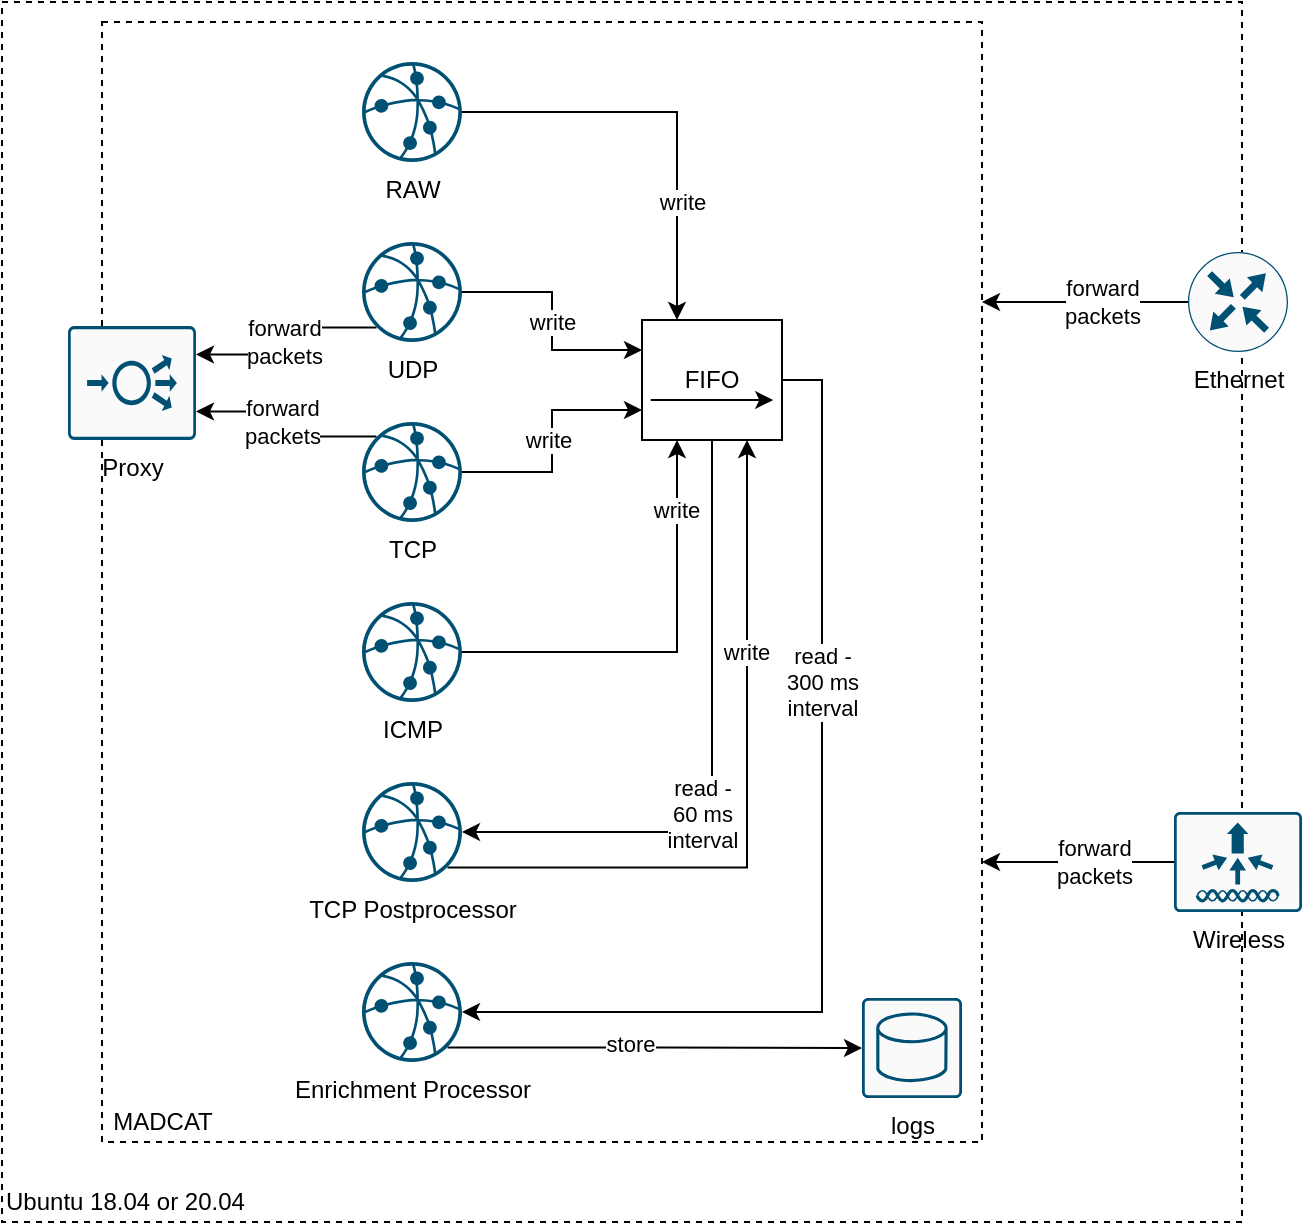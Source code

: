 <mxfile version="15.5.9" type="device"><diagram id="4YU1opOVpdnuWvdDQJoH" name="Page-1"><mxGraphModel dx="1864" dy="918" grid="1" gridSize="10" guides="1" tooltips="1" connect="1" arrows="1" fold="1" page="1" pageScale="1" pageWidth="850" pageHeight="1100" math="0" shadow="0"><root><mxCell id="0"/><mxCell id="1" parent="0"/><mxCell id="NLrb0ki9sZoOn-jEIOB6-58" value="" style="rounded=0;whiteSpace=wrap;html=1;dashed=1;fillColor=none;" vertex="1" parent="1"><mxGeometry x="-80" y="380" width="620" height="610" as="geometry"/></mxCell><mxCell id="NLrb0ki9sZoOn-jEIOB6-56" value="" style="rounded=0;whiteSpace=wrap;html=1;dashed=1;fillColor=none;" vertex="1" parent="1"><mxGeometry x="-30" y="390" width="440" height="560" as="geometry"/></mxCell><mxCell id="EdoOuM08_rGOHBUuV9PM-1" style="edgeStyle=orthogonalEdgeStyle;rounded=0;orthogonalLoop=1;jettySize=auto;html=1;exitX=0;exitY=0.5;exitDx=0;exitDy=0;exitPerimeter=0;entryX=1;entryY=0.25;entryDx=0;entryDy=0;" edge="1" parent="1" source="NLrb0ki9sZoOn-jEIOB6-1" target="NLrb0ki9sZoOn-jEIOB6-56"><mxGeometry relative="1" as="geometry"/></mxCell><mxCell id="EdoOuM08_rGOHBUuV9PM-14" value="&lt;div&gt;forward&lt;/div&gt;&lt;div&gt;packets&lt;/div&gt;" style="edgeLabel;html=1;align=center;verticalAlign=middle;resizable=0;points=[];" vertex="1" connectable="0" parent="EdoOuM08_rGOHBUuV9PM-1"><mxGeometry x="0.115" y="-1" relative="1" as="geometry"><mxPoint x="14" y="1" as="offset"/></mxGeometry></mxCell><mxCell id="NLrb0ki9sZoOn-jEIOB6-1" value="&lt;div&gt;Ethernet&lt;/div&gt;" style="sketch=0;points=[[0.5,0,0],[1,0.5,0],[0.5,1,0],[0,0.5,0],[0.145,0.145,0],[0.856,0.145,0],[0.855,0.856,0],[0.145,0.855,0]];verticalLabelPosition=bottom;html=1;verticalAlign=top;aspect=fixed;align=center;pointerEvents=1;shape=mxgraph.cisco19.rect;prIcon=router;fillColor=#FAFAFA;strokeColor=#005073;" vertex="1" parent="1"><mxGeometry x="513" y="505" width="50" height="50" as="geometry"/></mxCell><mxCell id="NLrb0ki9sZoOn-jEIOB6-54" style="edgeStyle=orthogonalEdgeStyle;rounded=0;orthogonalLoop=1;jettySize=auto;html=1;exitX=0.145;exitY=0.145;exitDx=0;exitDy=0;exitPerimeter=0;entryX=1;entryY=0.75;entryDx=0;entryDy=0;entryPerimeter=0;" edge="1" parent="1" source="NLrb0ki9sZoOn-jEIOB6-3" target="NLrb0ki9sZoOn-jEIOB6-11"><mxGeometry relative="1" as="geometry"/></mxCell><mxCell id="EdoOuM08_rGOHBUuV9PM-24" value="&lt;div&gt;forward&lt;/div&gt;&lt;div&gt;packets&lt;br&gt;&lt;/div&gt;" style="edgeLabel;html=1;align=center;verticalAlign=middle;resizable=0;points=[];" vertex="1" connectable="0" parent="NLrb0ki9sZoOn-jEIOB6-54"><mxGeometry x="0.282" y="-1" relative="1" as="geometry"><mxPoint x="6" y="6" as="offset"/></mxGeometry></mxCell><mxCell id="EdoOuM08_rGOHBUuV9PM-8" style="edgeStyle=orthogonalEdgeStyle;rounded=0;orthogonalLoop=1;jettySize=auto;html=1;exitX=1;exitY=0.5;exitDx=0;exitDy=0;exitPerimeter=0;entryX=0;entryY=0.75;entryDx=0;entryDy=0;" edge="1" parent="1" source="NLrb0ki9sZoOn-jEIOB6-3" target="EdoOuM08_rGOHBUuV9PM-4"><mxGeometry relative="1" as="geometry"/></mxCell><mxCell id="EdoOuM08_rGOHBUuV9PM-18" value="write" style="edgeLabel;html=1;align=center;verticalAlign=middle;resizable=0;points=[];" vertex="1" connectable="0" parent="EdoOuM08_rGOHBUuV9PM-8"><mxGeometry x="-0.086" y="2" relative="1" as="geometry"><mxPoint y="-6" as="offset"/></mxGeometry></mxCell><mxCell id="NLrb0ki9sZoOn-jEIOB6-3" value="TCP" style="sketch=0;points=[[0.5,0,0],[1,0.5,0],[0.5,1,0],[0,0.5,0],[0.145,0.145,0],[0.856,0.145,0],[0.855,0.856,0],[0.145,0.855,0]];verticalLabelPosition=bottom;html=1;verticalAlign=top;aspect=fixed;align=center;pointerEvents=1;shape=mxgraph.cisco19.vts;fillColor=#005073;strokeColor=none;" vertex="1" parent="1"><mxGeometry x="100" y="590" width="50" height="50" as="geometry"/></mxCell><mxCell id="EdoOuM08_rGOHBUuV9PM-10" style="edgeStyle=orthogonalEdgeStyle;rounded=0;orthogonalLoop=1;jettySize=auto;html=1;exitX=1;exitY=0.5;exitDx=0;exitDy=0;exitPerimeter=0;entryX=0.25;entryY=1;entryDx=0;entryDy=0;" edge="1" parent="1" source="NLrb0ki9sZoOn-jEIOB6-4" target="EdoOuM08_rGOHBUuV9PM-4"><mxGeometry relative="1" as="geometry"/></mxCell><mxCell id="EdoOuM08_rGOHBUuV9PM-20" value="write" style="edgeLabel;html=1;align=center;verticalAlign=middle;resizable=0;points=[];" vertex="1" connectable="0" parent="EdoOuM08_rGOHBUuV9PM-10"><mxGeometry x="0.673" y="1" relative="1" as="geometry"><mxPoint as="offset"/></mxGeometry></mxCell><mxCell id="NLrb0ki9sZoOn-jEIOB6-4" value="&lt;div&gt;ICMP&lt;/div&gt;" style="sketch=0;points=[[0.5,0,0],[1,0.5,0],[0.5,1,0],[0,0.5,0],[0.145,0.145,0],[0.856,0.145,0],[0.855,0.856,0],[0.145,0.855,0]];verticalLabelPosition=bottom;html=1;verticalAlign=top;aspect=fixed;align=center;pointerEvents=1;shape=mxgraph.cisco19.vts;fillColor=#005073;strokeColor=none;" vertex="1" parent="1"><mxGeometry x="100" y="680" width="50" height="50" as="geometry"/></mxCell><mxCell id="NLrb0ki9sZoOn-jEIOB6-53" style="edgeStyle=orthogonalEdgeStyle;rounded=0;orthogonalLoop=1;jettySize=auto;html=1;exitX=0.145;exitY=0.855;exitDx=0;exitDy=0;exitPerimeter=0;entryX=1;entryY=0.25;entryDx=0;entryDy=0;entryPerimeter=0;" edge="1" parent="1" source="NLrb0ki9sZoOn-jEIOB6-5" target="NLrb0ki9sZoOn-jEIOB6-11"><mxGeometry relative="1" as="geometry"/></mxCell><mxCell id="EdoOuM08_rGOHBUuV9PM-23" value="&lt;div&gt;forward&lt;/div&gt;&lt;div&gt;packets&lt;/div&gt;" style="edgeLabel;html=1;align=center;verticalAlign=middle;resizable=0;points=[];" vertex="1" connectable="0" parent="NLrb0ki9sZoOn-jEIOB6-53"><mxGeometry x="-0.045" y="-2" relative="1" as="geometry"><mxPoint x="4" y="6" as="offset"/></mxGeometry></mxCell><mxCell id="EdoOuM08_rGOHBUuV9PM-7" value="write" style="edgeStyle=orthogonalEdgeStyle;rounded=0;orthogonalLoop=1;jettySize=auto;html=1;exitX=1;exitY=0.5;exitDx=0;exitDy=0;exitPerimeter=0;entryX=0;entryY=0.25;entryDx=0;entryDy=0;" edge="1" parent="1" source="NLrb0ki9sZoOn-jEIOB6-5" target="EdoOuM08_rGOHBUuV9PM-4"><mxGeometry relative="1" as="geometry"/></mxCell><mxCell id="NLrb0ki9sZoOn-jEIOB6-5" value="UDP" style="sketch=0;points=[[0.5,0,0],[1,0.5,0],[0.5,1,0],[0,0.5,0],[0.145,0.145,0],[0.856,0.145,0],[0.855,0.856,0],[0.145,0.855,0]];verticalLabelPosition=bottom;html=1;verticalAlign=top;aspect=fixed;align=center;pointerEvents=1;shape=mxgraph.cisco19.vts;fillColor=#005073;strokeColor=none;" vertex="1" parent="1"><mxGeometry x="100" y="500" width="50" height="50" as="geometry"/></mxCell><mxCell id="NLrb0ki9sZoOn-jEIOB6-11" value="Proxy" style="sketch=0;points=[[0.015,0.015,0],[0.985,0.015,0],[0.985,0.985,0],[0.015,0.985,0],[0.25,0,0],[0.5,0,0],[0.75,0,0],[1,0.25,0],[1,0.5,0],[1,0.75,0],[0.75,1,0],[0.5,1,0],[0.25,1,0],[0,0.75,0],[0,0.5,0],[0,0.25,0]];verticalLabelPosition=bottom;html=1;verticalAlign=top;aspect=fixed;align=center;pointerEvents=1;shape=mxgraph.cisco19.rect;prIcon=load_balancer;fillColor=#FAFAFA;strokeColor=#005073;" vertex="1" parent="1"><mxGeometry x="-47" y="542" width="64" height="57" as="geometry"/></mxCell><mxCell id="EdoOuM08_rGOHBUuV9PM-2" style="edgeStyle=orthogonalEdgeStyle;rounded=0;orthogonalLoop=1;jettySize=auto;html=1;exitX=0;exitY=0.5;exitDx=0;exitDy=0;exitPerimeter=0;entryX=1;entryY=0.75;entryDx=0;entryDy=0;" edge="1" parent="1" source="NLrb0ki9sZoOn-jEIOB6-18" target="NLrb0ki9sZoOn-jEIOB6-56"><mxGeometry relative="1" as="geometry"/></mxCell><mxCell id="EdoOuM08_rGOHBUuV9PM-15" value="&lt;div&gt;forward&lt;/div&gt;&lt;div&gt;packets&lt;br&gt;&lt;/div&gt;" style="edgeLabel;html=1;align=center;verticalAlign=middle;resizable=0;points=[];" vertex="1" connectable="0" parent="EdoOuM08_rGOHBUuV9PM-2"><mxGeometry x="-0.164" relative="1" as="geometry"><mxPoint as="offset"/></mxGeometry></mxCell><mxCell id="NLrb0ki9sZoOn-jEIOB6-18" value="Wireless" style="sketch=0;points=[[0.015,0.015,0],[0.985,0.015,0],[0.985,0.985,0],[0.015,0.985,0],[0.25,0,0],[0.5,0,0],[0.75,0,0],[1,0.25,0],[1,0.5,0],[1,0.75,0],[0.75,1,0],[0.5,1,0],[0.25,1,0],[0,0.75,0],[0,0.5,0],[0,0.25,0]];verticalLabelPosition=bottom;html=1;verticalAlign=top;aspect=fixed;align=center;pointerEvents=1;shape=mxgraph.cisco19.rect;prIcon=wireless_lan_controller;fillColor=#FAFAFA;strokeColor=#005073;" vertex="1" parent="1"><mxGeometry x="506" y="785" width="64" height="50" as="geometry"/></mxCell><mxCell id="EdoOuM08_rGOHBUuV9PM-9" style="edgeStyle=orthogonalEdgeStyle;rounded=0;orthogonalLoop=1;jettySize=auto;html=1;exitX=1;exitY=0.5;exitDx=0;exitDy=0;exitPerimeter=0;entryX=0.25;entryY=0;entryDx=0;entryDy=0;" edge="1" parent="1" source="NLrb0ki9sZoOn-jEIOB6-20" target="EdoOuM08_rGOHBUuV9PM-4"><mxGeometry relative="1" as="geometry"/></mxCell><mxCell id="EdoOuM08_rGOHBUuV9PM-19" value="write" style="edgeLabel;html=1;align=center;verticalAlign=middle;resizable=0;points=[];" vertex="1" connectable="0" parent="EdoOuM08_rGOHBUuV9PM-9"><mxGeometry x="-0.445" y="-1" relative="1" as="geometry"><mxPoint x="51" y="44" as="offset"/></mxGeometry></mxCell><mxCell id="NLrb0ki9sZoOn-jEIOB6-20" value="RAW" style="sketch=0;points=[[0.5,0,0],[1,0.5,0],[0.5,1,0],[0,0.5,0],[0.145,0.145,0],[0.856,0.145,0],[0.855,0.856,0],[0.145,0.855,0]];verticalLabelPosition=bottom;html=1;verticalAlign=top;aspect=fixed;align=center;pointerEvents=1;shape=mxgraph.cisco19.vts;fillColor=#005073;strokeColor=none;" vertex="1" parent="1"><mxGeometry x="100" y="410" width="50" height="50" as="geometry"/></mxCell><mxCell id="NLrb0ki9sZoOn-jEIOB6-39" style="edgeStyle=orthogonalEdgeStyle;rounded=0;orthogonalLoop=1;jettySize=auto;html=1;exitX=0.855;exitY=0.856;exitDx=0;exitDy=0;exitPerimeter=0;entryX=0;entryY=0.5;entryDx=0;entryDy=0;entryPerimeter=0;" edge="1" parent="1" source="NLrb0ki9sZoOn-jEIOB6-26" target="NLrb0ki9sZoOn-jEIOB6-28"><mxGeometry relative="1" as="geometry"><mxPoint x="330" y="903" as="targetPoint"/></mxGeometry></mxCell><mxCell id="EdoOuM08_rGOHBUuV9PM-16" value="store" style="edgeLabel;html=1;align=center;verticalAlign=middle;resizable=0;points=[];" vertex="1" connectable="0" parent="NLrb0ki9sZoOn-jEIOB6-39"><mxGeometry x="-0.155" y="2" relative="1" as="geometry"><mxPoint x="3" as="offset"/></mxGeometry></mxCell><mxCell id="NLrb0ki9sZoOn-jEIOB6-26" value="Enrichment Processor" style="sketch=0;points=[[0.5,0,0],[1,0.5,0],[0.5,1,0],[0,0.5,0],[0.145,0.145,0],[0.856,0.145,0],[0.855,0.856,0],[0.145,0.855,0]];verticalLabelPosition=bottom;html=1;verticalAlign=top;aspect=fixed;align=center;pointerEvents=1;shape=mxgraph.cisco19.vts;fillColor=#005073;strokeColor=none;dashed=1;" vertex="1" parent="1"><mxGeometry x="100" y="860" width="50" height="50" as="geometry"/></mxCell><mxCell id="EdoOuM08_rGOHBUuV9PM-12" style="edgeStyle=orthogonalEdgeStyle;rounded=0;orthogonalLoop=1;jettySize=auto;html=1;exitX=0.855;exitY=0.856;exitDx=0;exitDy=0;exitPerimeter=0;entryX=0.75;entryY=1;entryDx=0;entryDy=0;" edge="1" parent="1" source="NLrb0ki9sZoOn-jEIOB6-27" target="EdoOuM08_rGOHBUuV9PM-4"><mxGeometry relative="1" as="geometry"/></mxCell><mxCell id="EdoOuM08_rGOHBUuV9PM-22" value="write" style="edgeLabel;html=1;align=center;verticalAlign=middle;resizable=0;points=[];" vertex="1" connectable="0" parent="EdoOuM08_rGOHBUuV9PM-12"><mxGeometry x="0.497" y="1" relative="1" as="geometry"><mxPoint y="14" as="offset"/></mxGeometry></mxCell><mxCell id="NLrb0ki9sZoOn-jEIOB6-27" value="TCP Postprocessor" style="sketch=0;points=[[0.5,0,0],[1,0.5,0],[0.5,1,0],[0,0.5,0],[0.145,0.145,0],[0.856,0.145,0],[0.855,0.856,0],[0.145,0.855,0]];verticalLabelPosition=bottom;html=1;verticalAlign=top;aspect=fixed;align=center;pointerEvents=1;shape=mxgraph.cisco19.vts;fillColor=#005073;strokeColor=none;dashed=1;" vertex="1" parent="1"><mxGeometry x="100" y="770" width="50" height="50" as="geometry"/></mxCell><mxCell id="NLrb0ki9sZoOn-jEIOB6-28" value="logs" style="sketch=0;points=[[0.015,0.015,0],[0.985,0.015,0],[0.985,0.985,0],[0.015,0.985,0],[0.25,0,0],[0.5,0,0],[0.75,0,0],[1,0.25,0],[1,0.5,0],[1,0.75,0],[0.75,1,0],[0.5,1,0],[0.25,1,0],[0,0.75,0],[0,0.5,0],[0,0.25,0]];verticalLabelPosition=bottom;html=1;verticalAlign=top;aspect=fixed;align=center;pointerEvents=1;shape=mxgraph.cisco19.rect;prIcon=database_relational;fillColor=#FAFAFA;strokeColor=#005073;dashed=1;" vertex="1" parent="1"><mxGeometry x="350" y="878" width="50" height="50" as="geometry"/></mxCell><mxCell id="NLrb0ki9sZoOn-jEIOB6-57" value="MADCAT" style="text;html=1;align=center;verticalAlign=middle;resizable=0;points=[];autosize=1;strokeColor=none;fillColor=none;" vertex="1" parent="1"><mxGeometry x="-30" y="930" width="60" height="20" as="geometry"/></mxCell><mxCell id="NLrb0ki9sZoOn-jEIOB6-59" value="&lt;div align=&quot;left&quot;&gt;Ubuntu 18.04 or 20.04&lt;br&gt;&lt;/div&gt;" style="text;html=1;align=left;verticalAlign=middle;resizable=0;points=[];autosize=1;strokeColor=none;fillColor=none;" vertex="1" parent="1"><mxGeometry x="-80" y="970" width="130" height="20" as="geometry"/></mxCell><mxCell id="EdoOuM08_rGOHBUuV9PM-6" value="" style="group" vertex="1" connectable="0" parent="1"><mxGeometry x="240" y="539" width="70" height="60" as="geometry"/></mxCell><mxCell id="EdoOuM08_rGOHBUuV9PM-4" value="FIFO" style="rounded=0;whiteSpace=wrap;html=1;fillColor=none;" vertex="1" parent="EdoOuM08_rGOHBUuV9PM-6"><mxGeometry width="70" height="60" as="geometry"/></mxCell><mxCell id="EdoOuM08_rGOHBUuV9PM-5" value="" style="endArrow=classic;html=1;rounded=0;" edge="1" parent="EdoOuM08_rGOHBUuV9PM-6"><mxGeometry width="50" height="50" relative="1" as="geometry"><mxPoint x="4.375" y="40" as="sourcePoint"/><mxPoint x="65.625" y="40" as="targetPoint"/></mxGeometry></mxCell><mxCell id="EdoOuM08_rGOHBUuV9PM-11" style="edgeStyle=orthogonalEdgeStyle;rounded=0;orthogonalLoop=1;jettySize=auto;html=1;exitX=0.5;exitY=1;exitDx=0;exitDy=0;entryX=1;entryY=0.5;entryDx=0;entryDy=0;entryPerimeter=0;" edge="1" parent="1" source="EdoOuM08_rGOHBUuV9PM-4" target="NLrb0ki9sZoOn-jEIOB6-27"><mxGeometry relative="1" as="geometry"/></mxCell><mxCell id="EdoOuM08_rGOHBUuV9PM-21" value="&lt;div&gt;read -&lt;/div&gt;&lt;div&gt;60 ms&lt;/div&gt;&lt;div&gt;interval&lt;br&gt;&lt;/div&gt;" style="edgeLabel;html=1;align=center;verticalAlign=middle;resizable=0;points=[];" vertex="1" connectable="0" parent="EdoOuM08_rGOHBUuV9PM-11"><mxGeometry x="-0.587" relative="1" as="geometry"><mxPoint x="-5" y="120" as="offset"/></mxGeometry></mxCell><mxCell id="EdoOuM08_rGOHBUuV9PM-13" style="edgeStyle=orthogonalEdgeStyle;rounded=0;orthogonalLoop=1;jettySize=auto;html=1;exitX=1;exitY=0.5;exitDx=0;exitDy=0;entryX=1;entryY=0.5;entryDx=0;entryDy=0;entryPerimeter=0;" edge="1" parent="1" source="EdoOuM08_rGOHBUuV9PM-4" target="NLrb0ki9sZoOn-jEIOB6-26"><mxGeometry relative="1" as="geometry"/></mxCell><mxCell id="EdoOuM08_rGOHBUuV9PM-17" value="&lt;div&gt;read -&lt;br&gt;&lt;/div&gt;&lt;div&gt;300 ms&lt;/div&gt;&lt;div&gt;interval&lt;br&gt;&lt;/div&gt;" style="edgeLabel;html=1;align=center;verticalAlign=middle;resizable=0;points=[];" vertex="1" connectable="0" parent="EdoOuM08_rGOHBUuV9PM-13"><mxGeometry x="0.722" y="1" relative="1" as="geometry"><mxPoint x="108" y="-166" as="offset"/></mxGeometry></mxCell></root></mxGraphModel></diagram></mxfile>